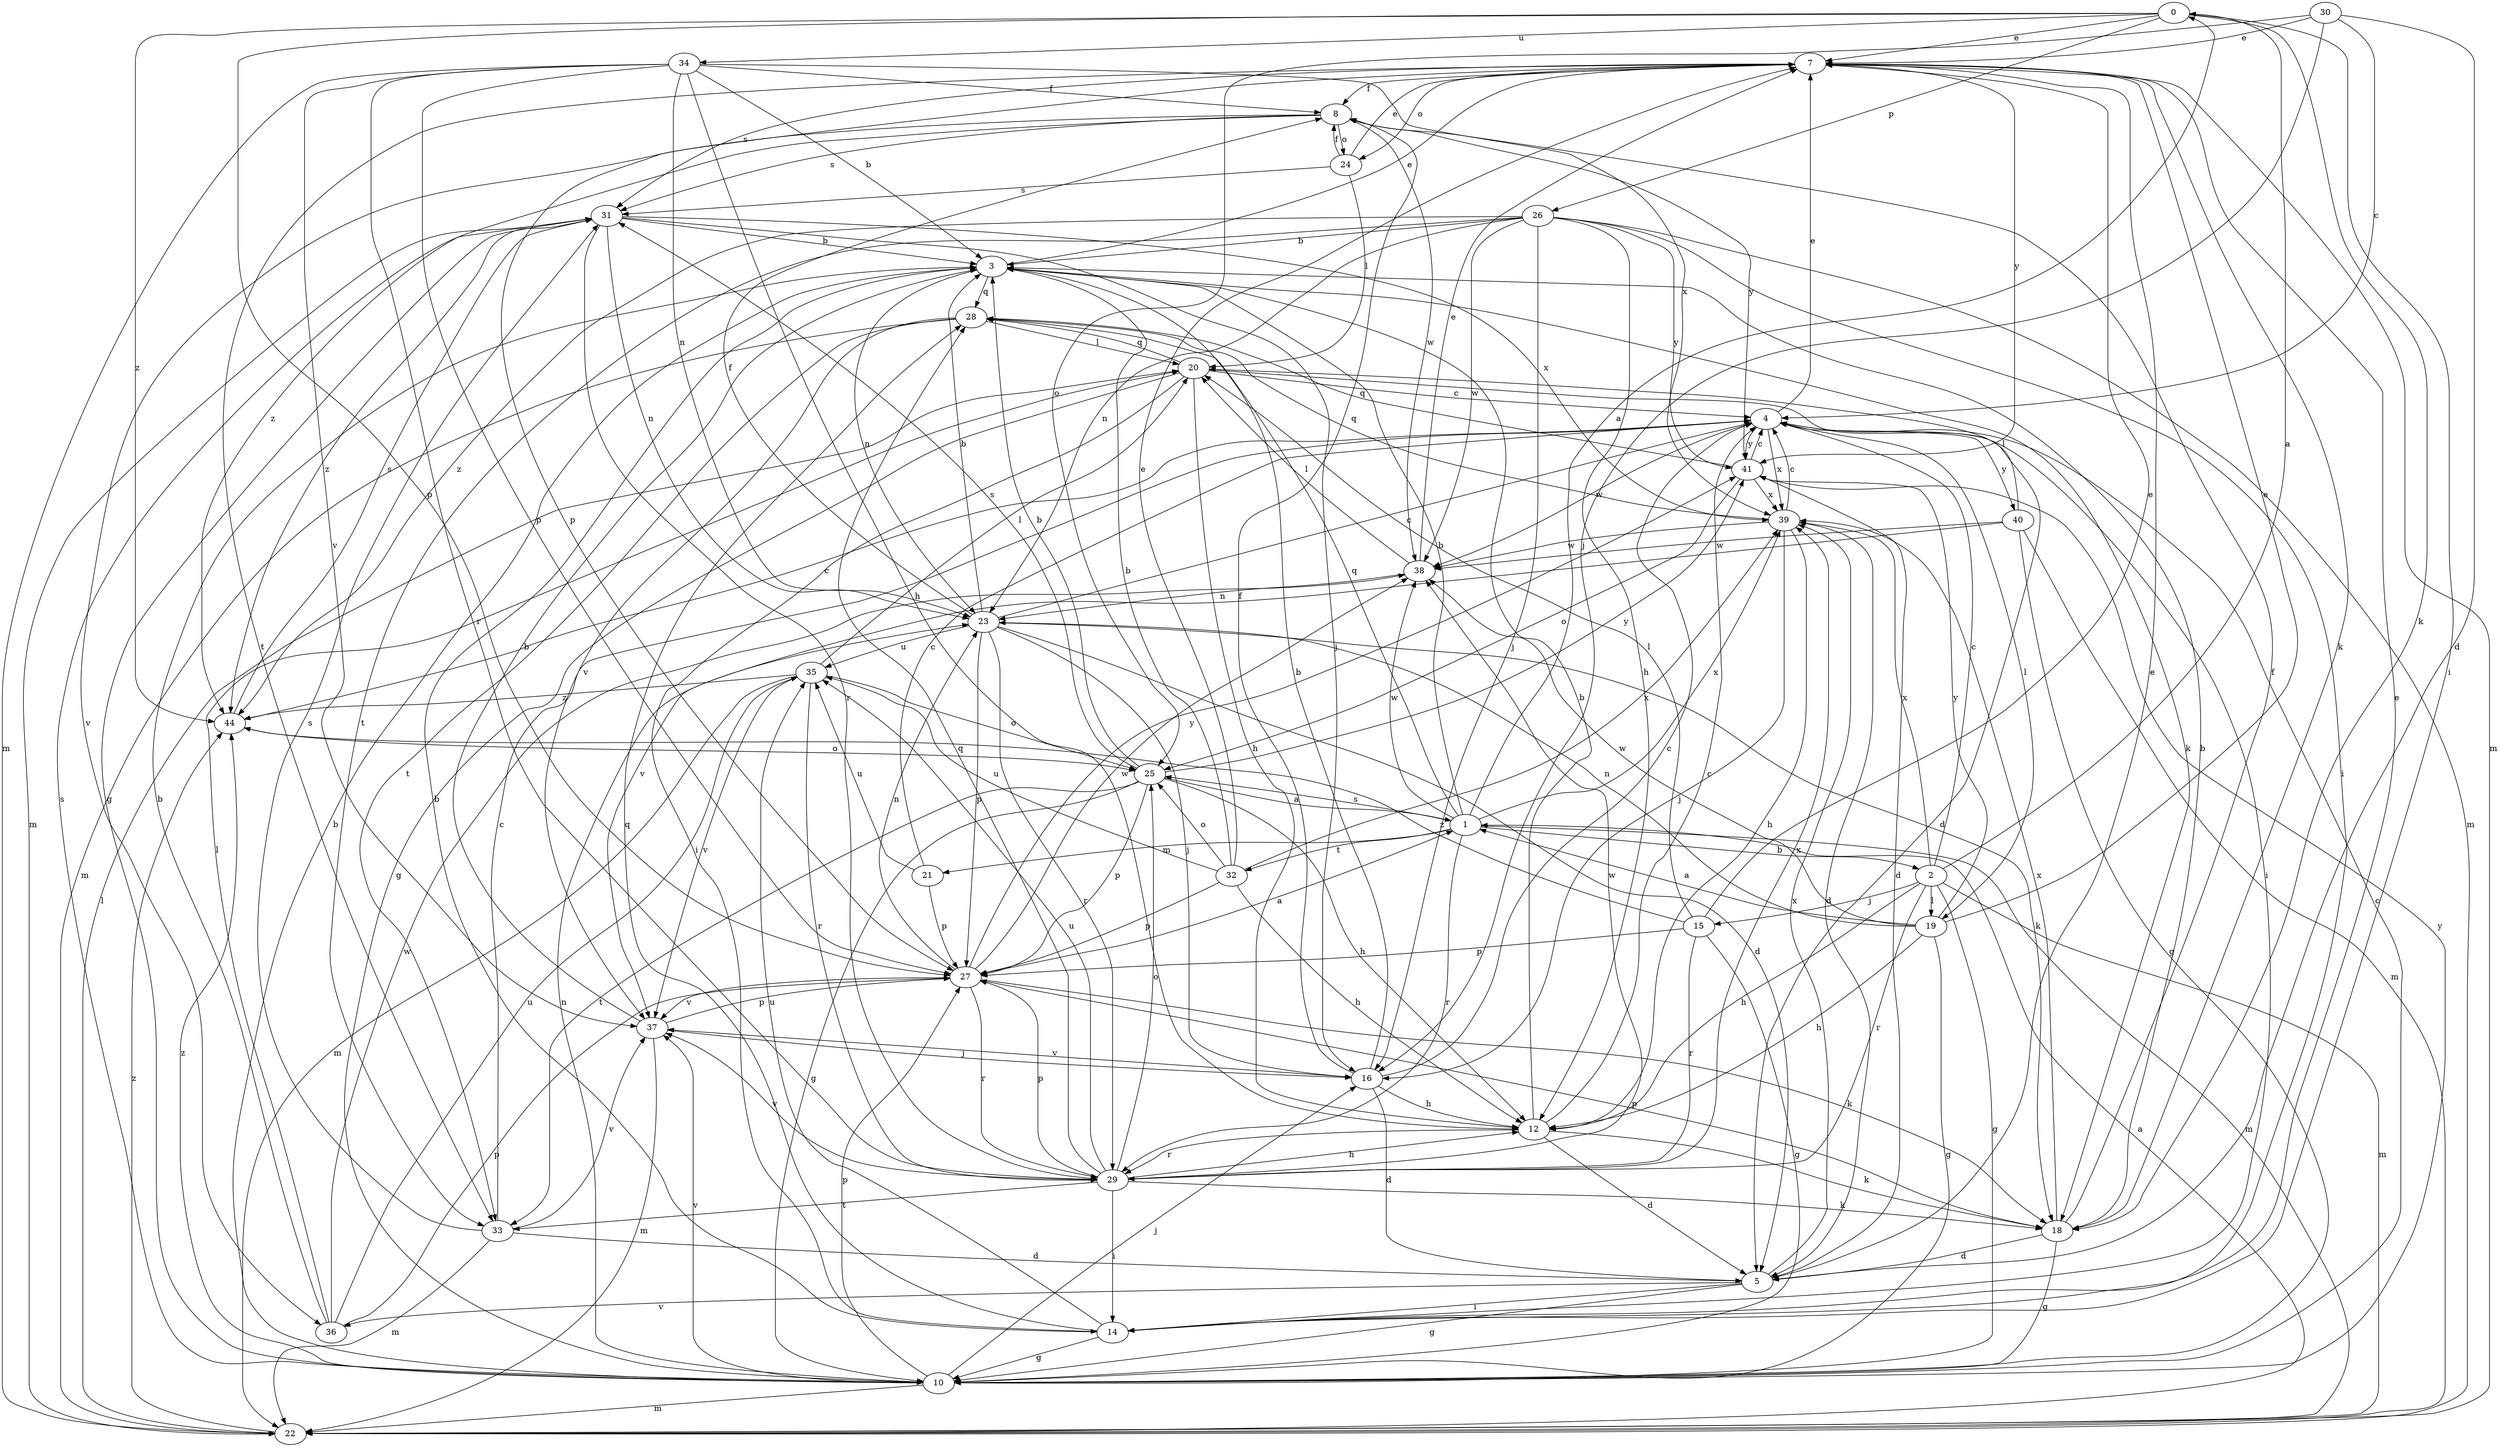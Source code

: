 strict digraph  {
0;
1;
2;
3;
4;
5;
7;
8;
10;
12;
14;
15;
16;
18;
19;
20;
21;
22;
23;
24;
25;
26;
27;
28;
29;
30;
31;
32;
33;
34;
35;
36;
37;
38;
39;
40;
41;
44;
0 -> 7  [label=e];
0 -> 14  [label=i];
0 -> 18  [label=k];
0 -> 26  [label=p];
0 -> 27  [label=p];
0 -> 34  [label=u];
0 -> 44  [label=z];
1 -> 0  [label=a];
1 -> 2  [label=b];
1 -> 3  [label=b];
1 -> 21  [label=m];
1 -> 22  [label=m];
1 -> 28  [label=q];
1 -> 29  [label=r];
1 -> 32  [label=t];
1 -> 38  [label=w];
1 -> 39  [label=x];
1 -> 25  [label=s];
2 -> 0  [label=a];
2 -> 4  [label=c];
2 -> 10  [label=g];
2 -> 12  [label=h];
2 -> 15  [label=j];
2 -> 19  [label=l];
2 -> 22  [label=m];
2 -> 29  [label=r];
2 -> 39  [label=x];
3 -> 7  [label=e];
3 -> 18  [label=k];
3 -> 23  [label=n];
3 -> 28  [label=q];
4 -> 7  [label=e];
4 -> 14  [label=i];
4 -> 19  [label=l];
4 -> 38  [label=w];
4 -> 39  [label=x];
4 -> 40  [label=y];
4 -> 41  [label=y];
5 -> 7  [label=e];
5 -> 10  [label=g];
5 -> 14  [label=i];
5 -> 36  [label=v];
5 -> 39  [label=x];
7 -> 8  [label=f];
7 -> 18  [label=k];
7 -> 22  [label=m];
7 -> 24  [label=o];
7 -> 27  [label=p];
7 -> 31  [label=s];
7 -> 33  [label=t];
7 -> 41  [label=y];
8 -> 24  [label=o];
8 -> 31  [label=s];
8 -> 36  [label=v];
8 -> 38  [label=w];
8 -> 41  [label=y];
8 -> 44  [label=z];
10 -> 3  [label=b];
10 -> 4  [label=c];
10 -> 16  [label=j];
10 -> 22  [label=m];
10 -> 23  [label=n];
10 -> 27  [label=p];
10 -> 31  [label=s];
10 -> 37  [label=v];
10 -> 41  [label=y];
10 -> 44  [label=z];
12 -> 3  [label=b];
12 -> 4  [label=c];
12 -> 5  [label=d];
12 -> 18  [label=k];
12 -> 29  [label=r];
14 -> 3  [label=b];
14 -> 7  [label=e];
14 -> 10  [label=g];
14 -> 28  [label=q];
14 -> 35  [label=u];
15 -> 7  [label=e];
15 -> 10  [label=g];
15 -> 20  [label=l];
15 -> 27  [label=p];
15 -> 29  [label=r];
15 -> 44  [label=z];
16 -> 3  [label=b];
16 -> 4  [label=c];
16 -> 5  [label=d];
16 -> 8  [label=f];
16 -> 12  [label=h];
16 -> 37  [label=v];
18 -> 3  [label=b];
18 -> 5  [label=d];
18 -> 8  [label=f];
18 -> 10  [label=g];
18 -> 27  [label=p];
18 -> 39  [label=x];
19 -> 1  [label=a];
19 -> 7  [label=e];
19 -> 10  [label=g];
19 -> 12  [label=h];
19 -> 23  [label=n];
19 -> 38  [label=w];
19 -> 41  [label=y];
20 -> 4  [label=c];
20 -> 5  [label=d];
20 -> 10  [label=g];
20 -> 12  [label=h];
20 -> 14  [label=i];
20 -> 28  [label=q];
21 -> 4  [label=c];
21 -> 27  [label=p];
21 -> 35  [label=u];
22 -> 1  [label=a];
22 -> 20  [label=l];
22 -> 44  [label=z];
23 -> 3  [label=b];
23 -> 4  [label=c];
23 -> 5  [label=d];
23 -> 8  [label=f];
23 -> 16  [label=j];
23 -> 18  [label=k];
23 -> 27  [label=p];
23 -> 29  [label=r];
23 -> 35  [label=u];
24 -> 7  [label=e];
24 -> 8  [label=f];
24 -> 20  [label=l];
24 -> 31  [label=s];
25 -> 1  [label=a];
25 -> 3  [label=b];
25 -> 10  [label=g];
25 -> 12  [label=h];
25 -> 27  [label=p];
25 -> 31  [label=s];
25 -> 33  [label=t];
25 -> 41  [label=y];
26 -> 3  [label=b];
26 -> 12  [label=h];
26 -> 14  [label=i];
26 -> 16  [label=j];
26 -> 22  [label=m];
26 -> 23  [label=n];
26 -> 33  [label=t];
26 -> 38  [label=w];
26 -> 41  [label=y];
26 -> 44  [label=z];
27 -> 1  [label=a];
27 -> 18  [label=k];
27 -> 23  [label=n];
27 -> 29  [label=r];
27 -> 37  [label=v];
27 -> 38  [label=w];
27 -> 41  [label=y];
28 -> 20  [label=l];
28 -> 22  [label=m];
28 -> 33  [label=t];
28 -> 37  [label=v];
29 -> 12  [label=h];
29 -> 14  [label=i];
29 -> 18  [label=k];
29 -> 25  [label=o];
29 -> 27  [label=p];
29 -> 28  [label=q];
29 -> 33  [label=t];
29 -> 35  [label=u];
29 -> 37  [label=v];
29 -> 38  [label=w];
29 -> 39  [label=x];
30 -> 4  [label=c];
30 -> 5  [label=d];
30 -> 7  [label=e];
30 -> 16  [label=j];
30 -> 25  [label=o];
31 -> 3  [label=b];
31 -> 10  [label=g];
31 -> 16  [label=j];
31 -> 22  [label=m];
31 -> 23  [label=n];
31 -> 29  [label=r];
31 -> 39  [label=x];
31 -> 44  [label=z];
32 -> 3  [label=b];
32 -> 7  [label=e];
32 -> 12  [label=h];
32 -> 25  [label=o];
32 -> 27  [label=p];
32 -> 35  [label=u];
32 -> 39  [label=x];
33 -> 4  [label=c];
33 -> 5  [label=d];
33 -> 22  [label=m];
33 -> 31  [label=s];
33 -> 37  [label=v];
34 -> 3  [label=b];
34 -> 8  [label=f];
34 -> 12  [label=h];
34 -> 22  [label=m];
34 -> 23  [label=n];
34 -> 27  [label=p];
34 -> 29  [label=r];
34 -> 37  [label=v];
34 -> 39  [label=x];
35 -> 20  [label=l];
35 -> 22  [label=m];
35 -> 25  [label=o];
35 -> 29  [label=r];
35 -> 37  [label=v];
35 -> 44  [label=z];
36 -> 3  [label=b];
36 -> 20  [label=l];
36 -> 27  [label=p];
36 -> 35  [label=u];
36 -> 38  [label=w];
37 -> 3  [label=b];
37 -> 16  [label=j];
37 -> 22  [label=m];
37 -> 27  [label=p];
38 -> 7  [label=e];
38 -> 20  [label=l];
38 -> 23  [label=n];
39 -> 4  [label=c];
39 -> 5  [label=d];
39 -> 12  [label=h];
39 -> 16  [label=j];
39 -> 28  [label=q];
39 -> 38  [label=w];
40 -> 10  [label=g];
40 -> 20  [label=l];
40 -> 22  [label=m];
40 -> 37  [label=v];
40 -> 38  [label=w];
41 -> 4  [label=c];
41 -> 5  [label=d];
41 -> 25  [label=o];
41 -> 28  [label=q];
41 -> 39  [label=x];
44 -> 4  [label=c];
44 -> 25  [label=o];
44 -> 31  [label=s];
}
